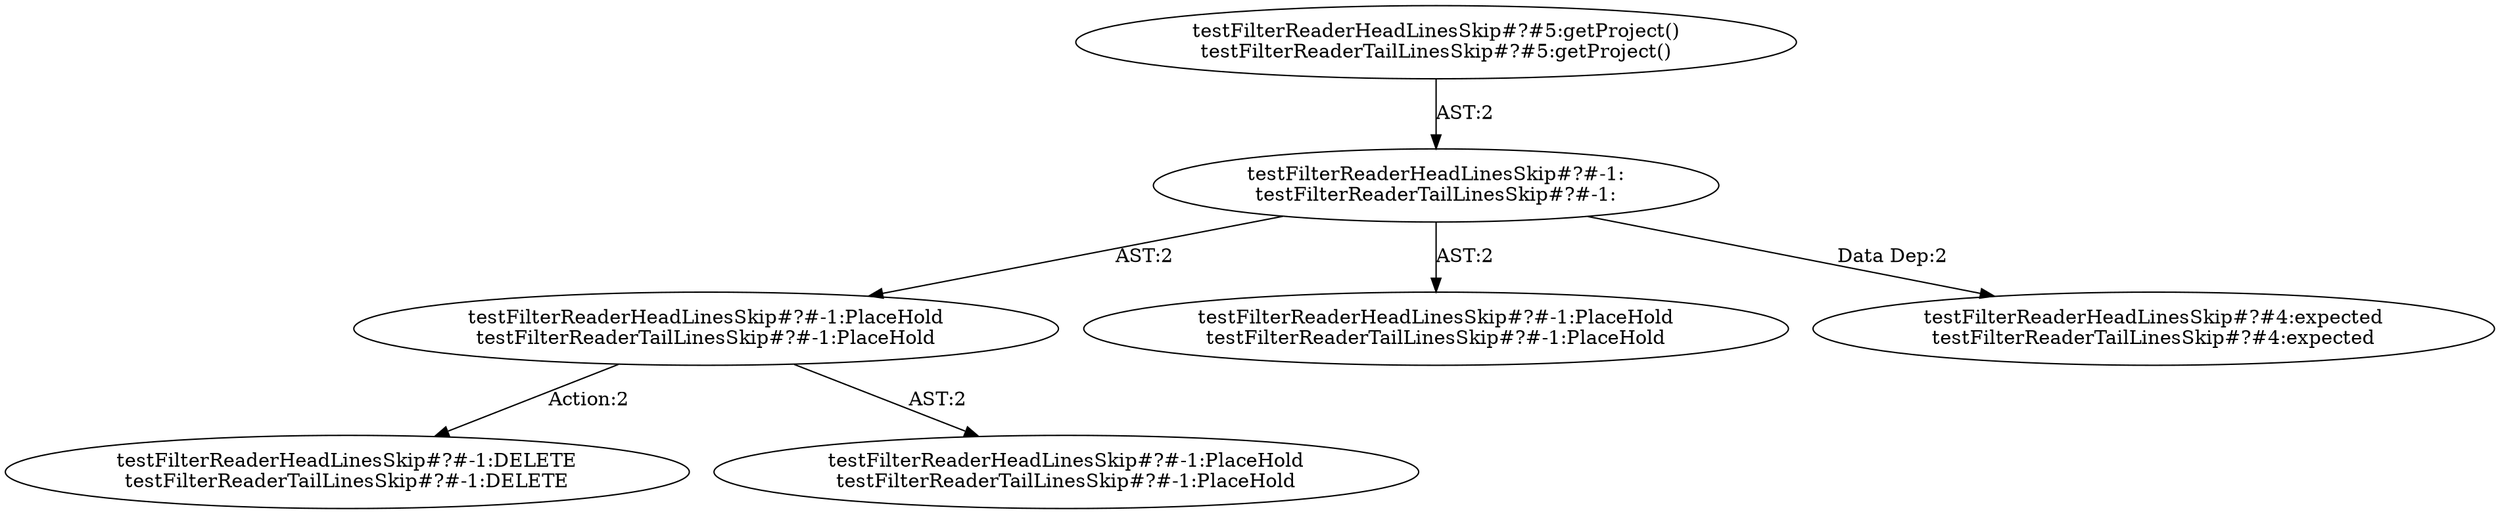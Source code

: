 digraph "Pattern" {
0 [label="testFilterReaderHeadLinesSkip#?#-1:DELETE
testFilterReaderTailLinesSkip#?#-1:DELETE" shape=ellipse]
1 [label="testFilterReaderHeadLinesSkip#?#-1:PlaceHold
testFilterReaderTailLinesSkip#?#-1:PlaceHold" shape=ellipse]
2 [label="testFilterReaderHeadLinesSkip#?#-1:
testFilterReaderTailLinesSkip#?#-1:" shape=ellipse]
3 [label="testFilterReaderHeadLinesSkip#?#5:getProject()
testFilterReaderTailLinesSkip#?#5:getProject()" shape=ellipse]
4 [label="testFilterReaderHeadLinesSkip#?#-1:PlaceHold
testFilterReaderTailLinesSkip#?#-1:PlaceHold" shape=ellipse]
5 [label="testFilterReaderHeadLinesSkip#?#4:expected
testFilterReaderTailLinesSkip#?#4:expected" shape=ellipse]
6 [label="testFilterReaderHeadLinesSkip#?#-1:PlaceHold
testFilterReaderTailLinesSkip#?#-1:PlaceHold" shape=ellipse]
1 -> 0 [label="Action:2"];
1 -> 6 [label="AST:2"];
2 -> 1 [label="AST:2"];
2 -> 4 [label="AST:2"];
2 -> 5 [label="Data Dep:2"];
3 -> 2 [label="AST:2"];
}